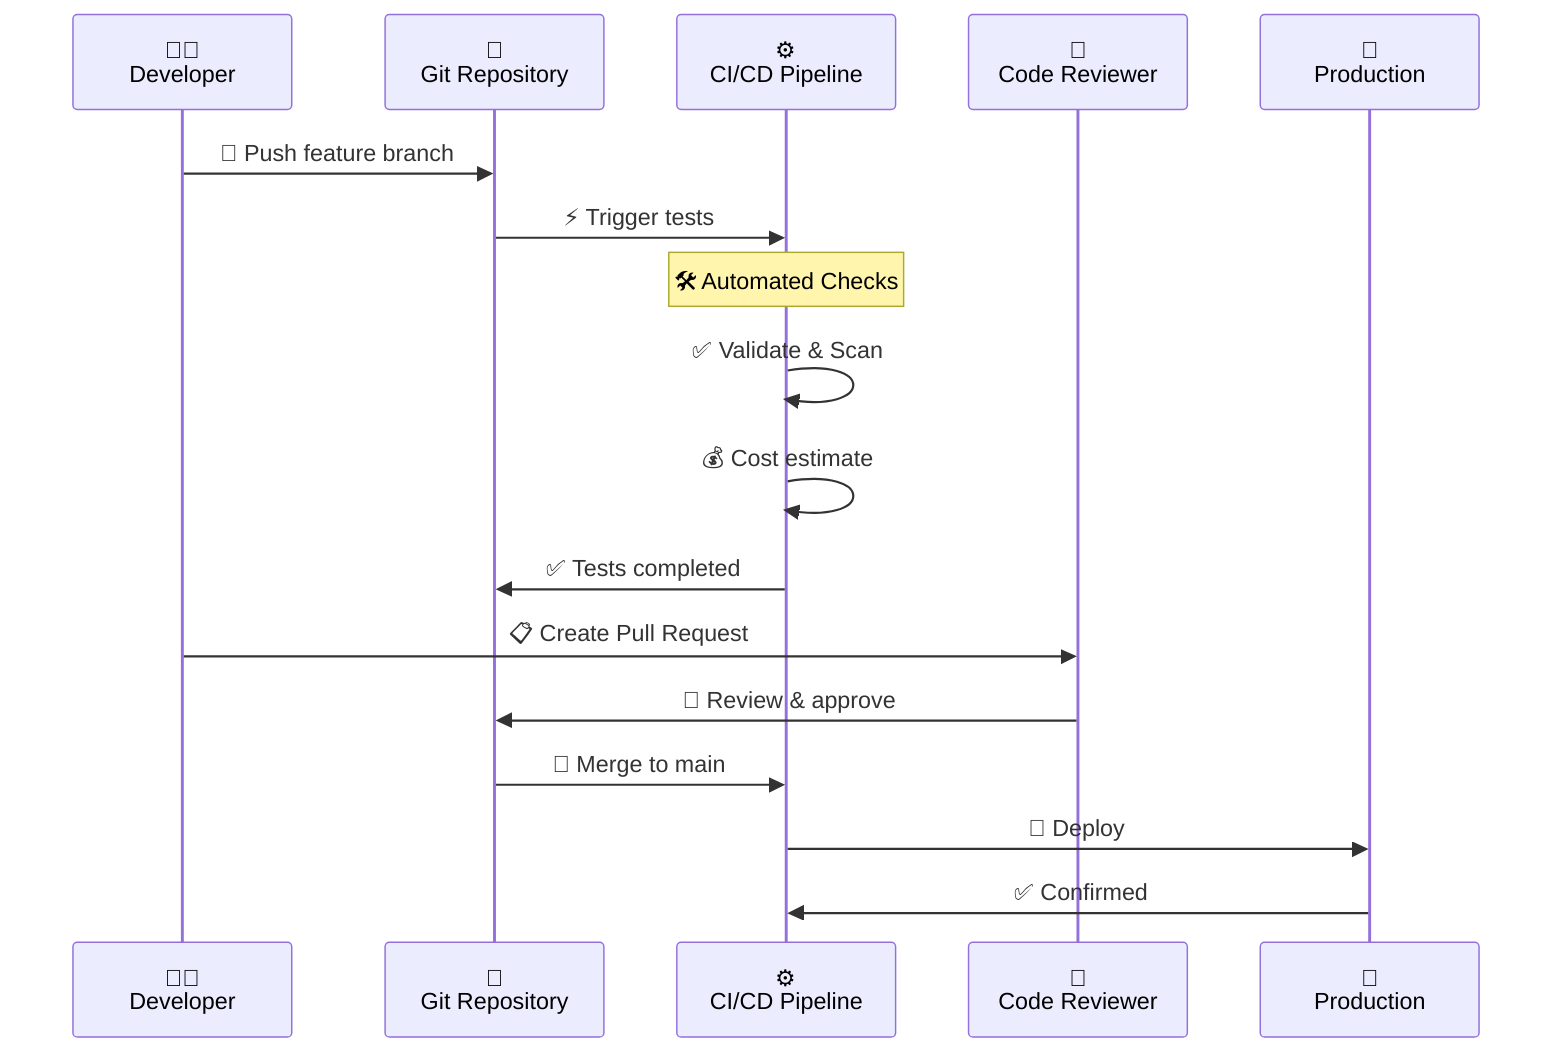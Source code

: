 sequenceDiagram
    participant Dev as 👩‍💻<br/>Developer
    participant Git as 📂<br/>Git Repository
    participant CI as ⚙️<br/>CI/CD Pipeline
    participant Rev as 👀<br/>Code Reviewer
    participant Prod as 🚀<br/>Production
    
    Dev->>Git: 📝 Push feature branch
    Git->>CI: ⚡ Trigger tests
    
    Note over CI: 🛠️ Automated Checks
    CI->>CI: ✅ Validate & Scan
    CI->>CI: 💰 Cost estimate
    
    CI->>Git: ✅ Tests completed
    Dev->>Rev: 📋 Create Pull Request
    
    Rev->>Git: 👀 Review & approve
    
    Git->>CI: 🔄 Merge to main
    CI->>Prod: 🚀 Deploy
    Prod->>CI: ✅ Confirmed